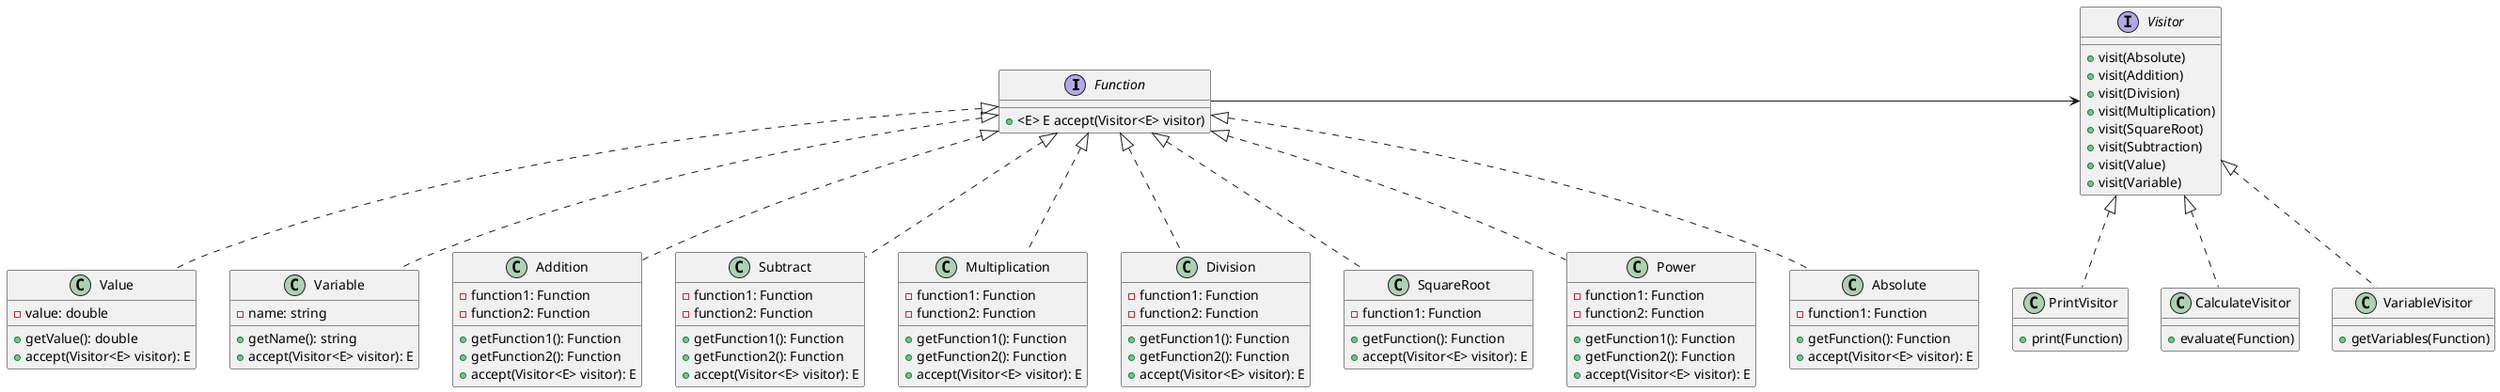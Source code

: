 @startuml

interface Function {
    + <E> E accept(Visitor<E> visitor)
}

class Value implements Function{
    - value: double
    + getValue(): double
    + accept(Visitor<E> visitor): E
}

class Variable implements Function{
    - name: string
    + getName(): string
    + accept(Visitor<E> visitor): E
}

class Addition implements Function{
    - function1: Function
    - function2: Function
    + getFunction1(): Function
    + getFunction2(): Function
    + accept(Visitor<E> visitor): E
}

class Subtract implements Function{
    - function1: Function
    - function2: Function
    + getFunction1(): Function
    + getFunction2(): Function
    + accept(Visitor<E> visitor): E
}

class Multiplication implements Function{
    - function1: Function
    - function2: Function
    + getFunction1(): Function
    + getFunction2(): Function
    + accept(Visitor<E> visitor): E
}

class Division implements Function{
    - function1: Function
    - function2: Function
    + getFunction1(): Function
    + getFunction2(): Function
    + accept(Visitor<E> visitor): E
}

class SquareRoot implements Function{
    - function1: Function
    + getFunction(): Function
    + accept(Visitor<E> visitor): E
}

class Power implements Function{
    - function1: Function
    - function2: Function
    + getFunction1(): Function
    + getFunction2(): Function
    + accept(Visitor<E> visitor): E
}

class Absolute implements Function{
    - function1: Function
    + getFunction(): Function
    + accept(Visitor<E> visitor): E
}

interface Visitor{
    + visit(Absolute)
    + visit(Addition)
    + visit(Division)
    + visit(Multiplication)
    + visit(SquareRoot)
    + visit(Subtraction)
    + visit(Value)
    + visit(Variable)
}

Function -> Visitor

class PrintVisitor implements Visitor{
    + print(Function)
}

class CalculateVisitor implements Visitor{
    + evaluate(Function)
}

class VariableVisitor implements Visitor{
    + getVariables(Function)
}

@enduml
class Negate implements Function{
    value: Function
}